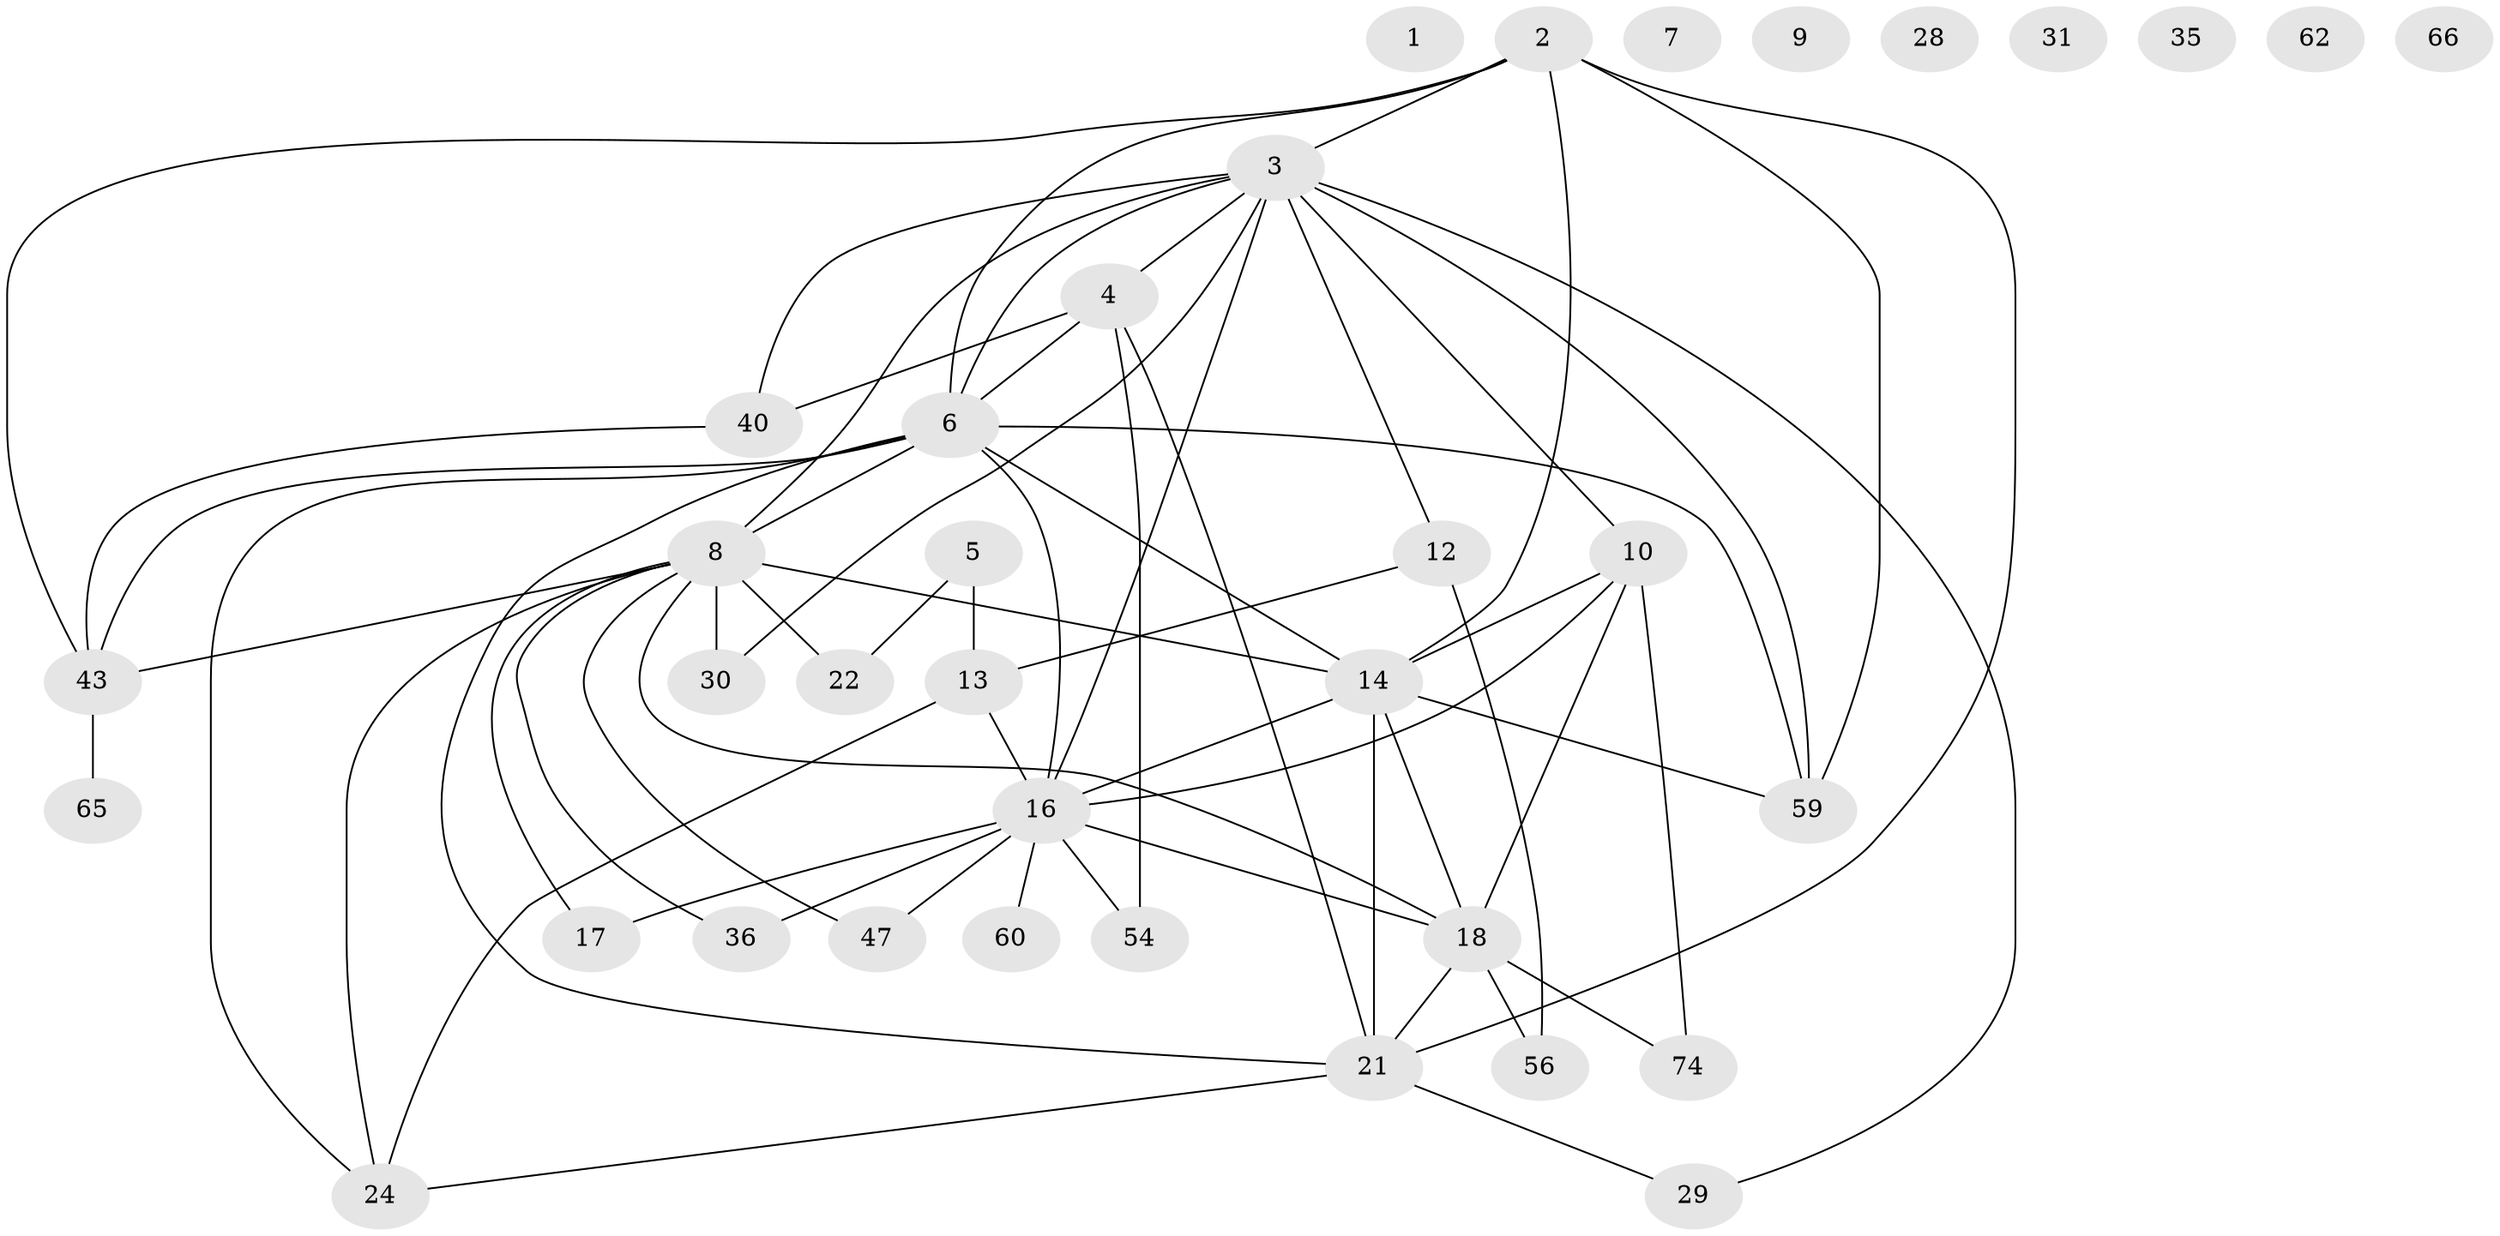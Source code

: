 // original degree distribution, {0: 0.10810810810810811, 3: 0.24324324324324326, 4: 0.08108108108108109, 2: 0.25675675675675674, 1: 0.0945945945945946, 7: 0.02702702702702703, 5: 0.06756756756756757, 6: 0.12162162162162163}
// Generated by graph-tools (version 1.1) at 2025/16/03/04/25 18:16:35]
// undirected, 36 vertices, 63 edges
graph export_dot {
graph [start="1"]
  node [color=gray90,style=filled];
  1;
  2 [super="+11+55+69"];
  3 [super="+27+71+73"];
  4 [super="+34+41"];
  5 [super="+53"];
  6 [super="+20+38+57"];
  7;
  8 [super="+19+23+42+49+72"];
  9;
  10 [super="+67"];
  12 [super="+32"];
  13 [super="+68"];
  14 [super="+15+25+26+52+70"];
  16 [super="+33+37+39+63"];
  17;
  18 [super="+48"];
  21 [super="+45+51"];
  22;
  24 [super="+44"];
  28;
  29;
  30 [super="+46"];
  31;
  35;
  36;
  40 [super="+50"];
  43 [super="+61"];
  47;
  54 [super="+58"];
  56;
  59 [super="+64"];
  60;
  62;
  65;
  66;
  74;
  2 -- 59;
  2 -- 3;
  2 -- 6;
  2 -- 14;
  2 -- 21;
  2 -- 43;
  3 -- 16 [weight=2];
  3 -- 40;
  3 -- 29;
  3 -- 12;
  3 -- 59;
  3 -- 4;
  3 -- 6;
  3 -- 8;
  3 -- 30;
  3 -- 10;
  4 -- 21 [weight=2];
  4 -- 6;
  4 -- 40;
  4 -- 54;
  5 -- 22;
  5 -- 13;
  6 -- 8 [weight=2];
  6 -- 14;
  6 -- 16;
  6 -- 21;
  6 -- 24;
  6 -- 43;
  6 -- 59;
  8 -- 22;
  8 -- 30;
  8 -- 43;
  8 -- 36;
  8 -- 47;
  8 -- 17;
  8 -- 14 [weight=2];
  8 -- 18;
  8 -- 24;
  10 -- 16;
  10 -- 18;
  10 -- 74;
  10 -- 14;
  12 -- 56;
  12 -- 13;
  13 -- 16;
  13 -- 24;
  14 -- 18;
  14 -- 16 [weight=2];
  14 -- 21 [weight=2];
  14 -- 59;
  16 -- 17;
  16 -- 18;
  16 -- 47;
  16 -- 36;
  16 -- 60;
  16 -- 54;
  18 -- 74;
  18 -- 56;
  18 -- 21;
  21 -- 24;
  21 -- 29;
  40 -- 43;
  43 -- 65;
}
